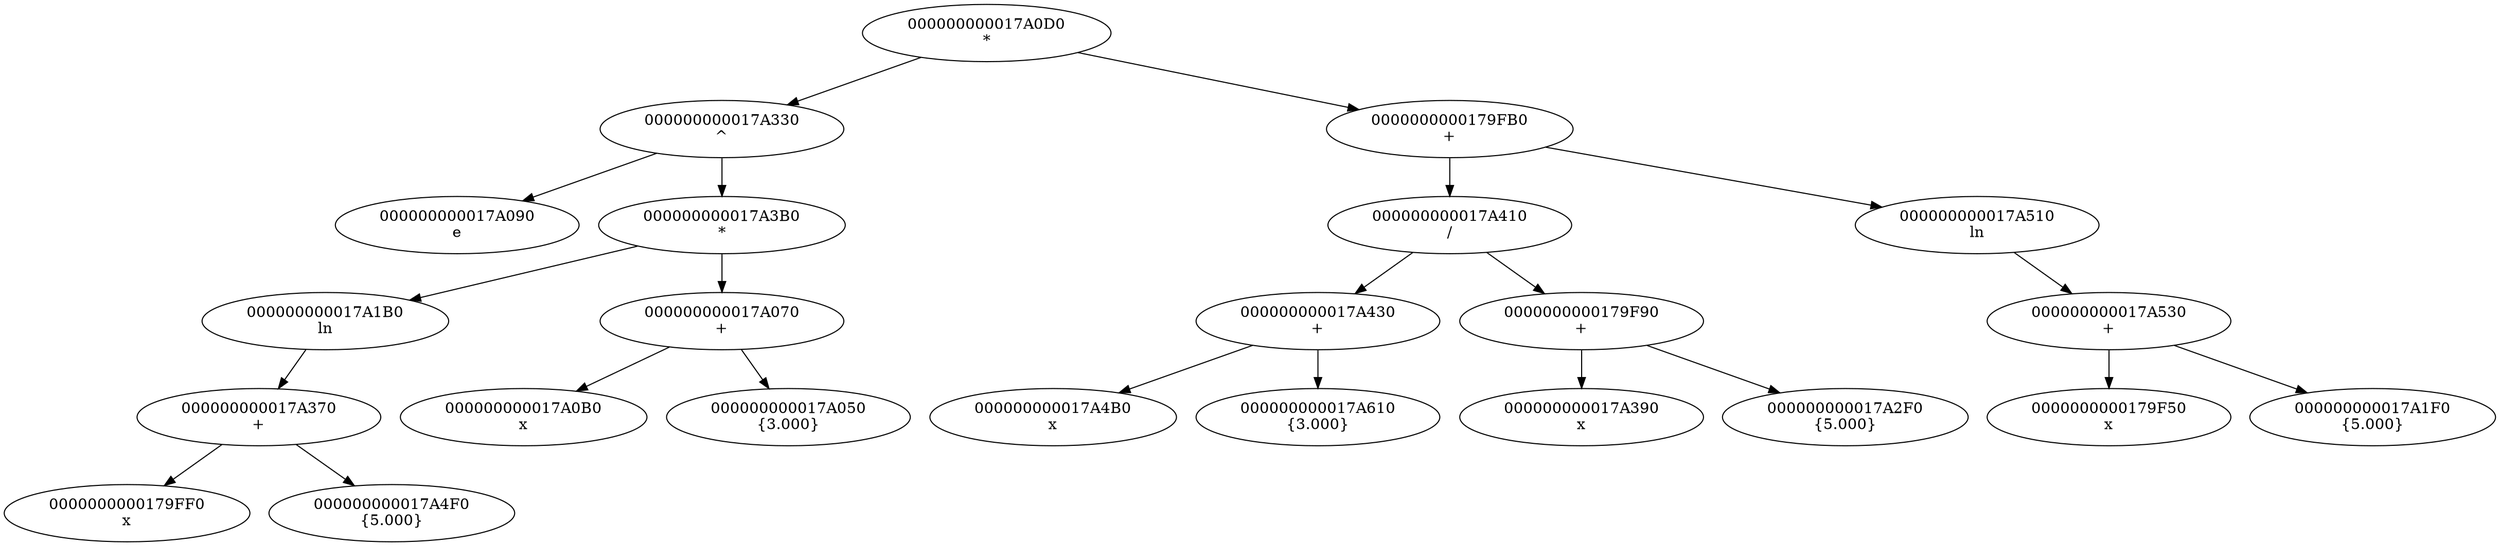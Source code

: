 digraph G{
"000000000017A0D0
*"->"000000000017A330
^";
"000000000017A0D0
*"->"0000000000179FB0
+";
"000000000017A330
^"->"000000000017A090
e";
"000000000017A330
^"->"000000000017A3B0
*";
"000000000017A090
e";
"000000000017A3B0
*"->"000000000017A1B0
ln";
"000000000017A3B0
*"->"000000000017A070
+";
"000000000017A1B0
ln"->"000000000017A370
+";
"000000000017A370
+"->"0000000000179FF0
x";
"000000000017A370
+"->"000000000017A4F0
{5.000}";
"0000000000179FF0
x";
"000000000017A4F0
{5.000}";
"000000000017A070
+"->"000000000017A0B0
x";
"000000000017A070
+"->"000000000017A050
{3.000}";
"000000000017A0B0
x";
"000000000017A050
{3.000}";
"0000000000179FB0
+"->"000000000017A410
/";
"0000000000179FB0
+"->"000000000017A510
ln";
"000000000017A410
/"->"000000000017A430
+";
"000000000017A410
/"->"0000000000179F90
+";
"000000000017A430
+"->"000000000017A4B0
x";
"000000000017A430
+"->"000000000017A610
{3.000}";
"000000000017A4B0
x";
"000000000017A610
{3.000}";
"0000000000179F90
+"->"000000000017A390
x";
"0000000000179F90
+"->"000000000017A2F0
{5.000}";
"000000000017A390
x";
"000000000017A2F0
{5.000}";
"000000000017A510
ln"->"000000000017A530
+";
"000000000017A530
+"->"0000000000179F50
x";
"000000000017A530
+"->"000000000017A1F0
{5.000}";
"0000000000179F50
x";
"000000000017A1F0
{5.000}";
}